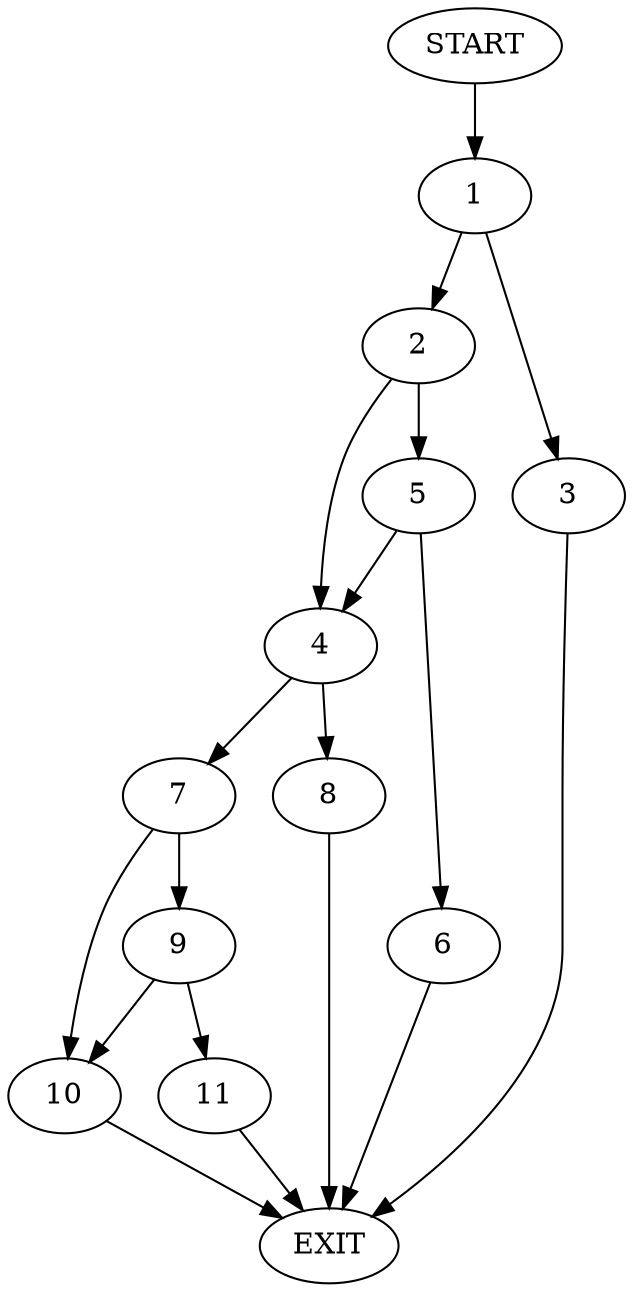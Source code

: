 digraph {
0 [label="START"]
12 [label="EXIT"]
0 -> 1
1 -> 2
1 -> 3
3 -> 12
2 -> 4
2 -> 5
5 -> 4
5 -> 6
4 -> 7
4 -> 8
6 -> 12
7 -> 9
7 -> 10
8 -> 12
10 -> 12
9 -> 11
9 -> 10
11 -> 12
}
